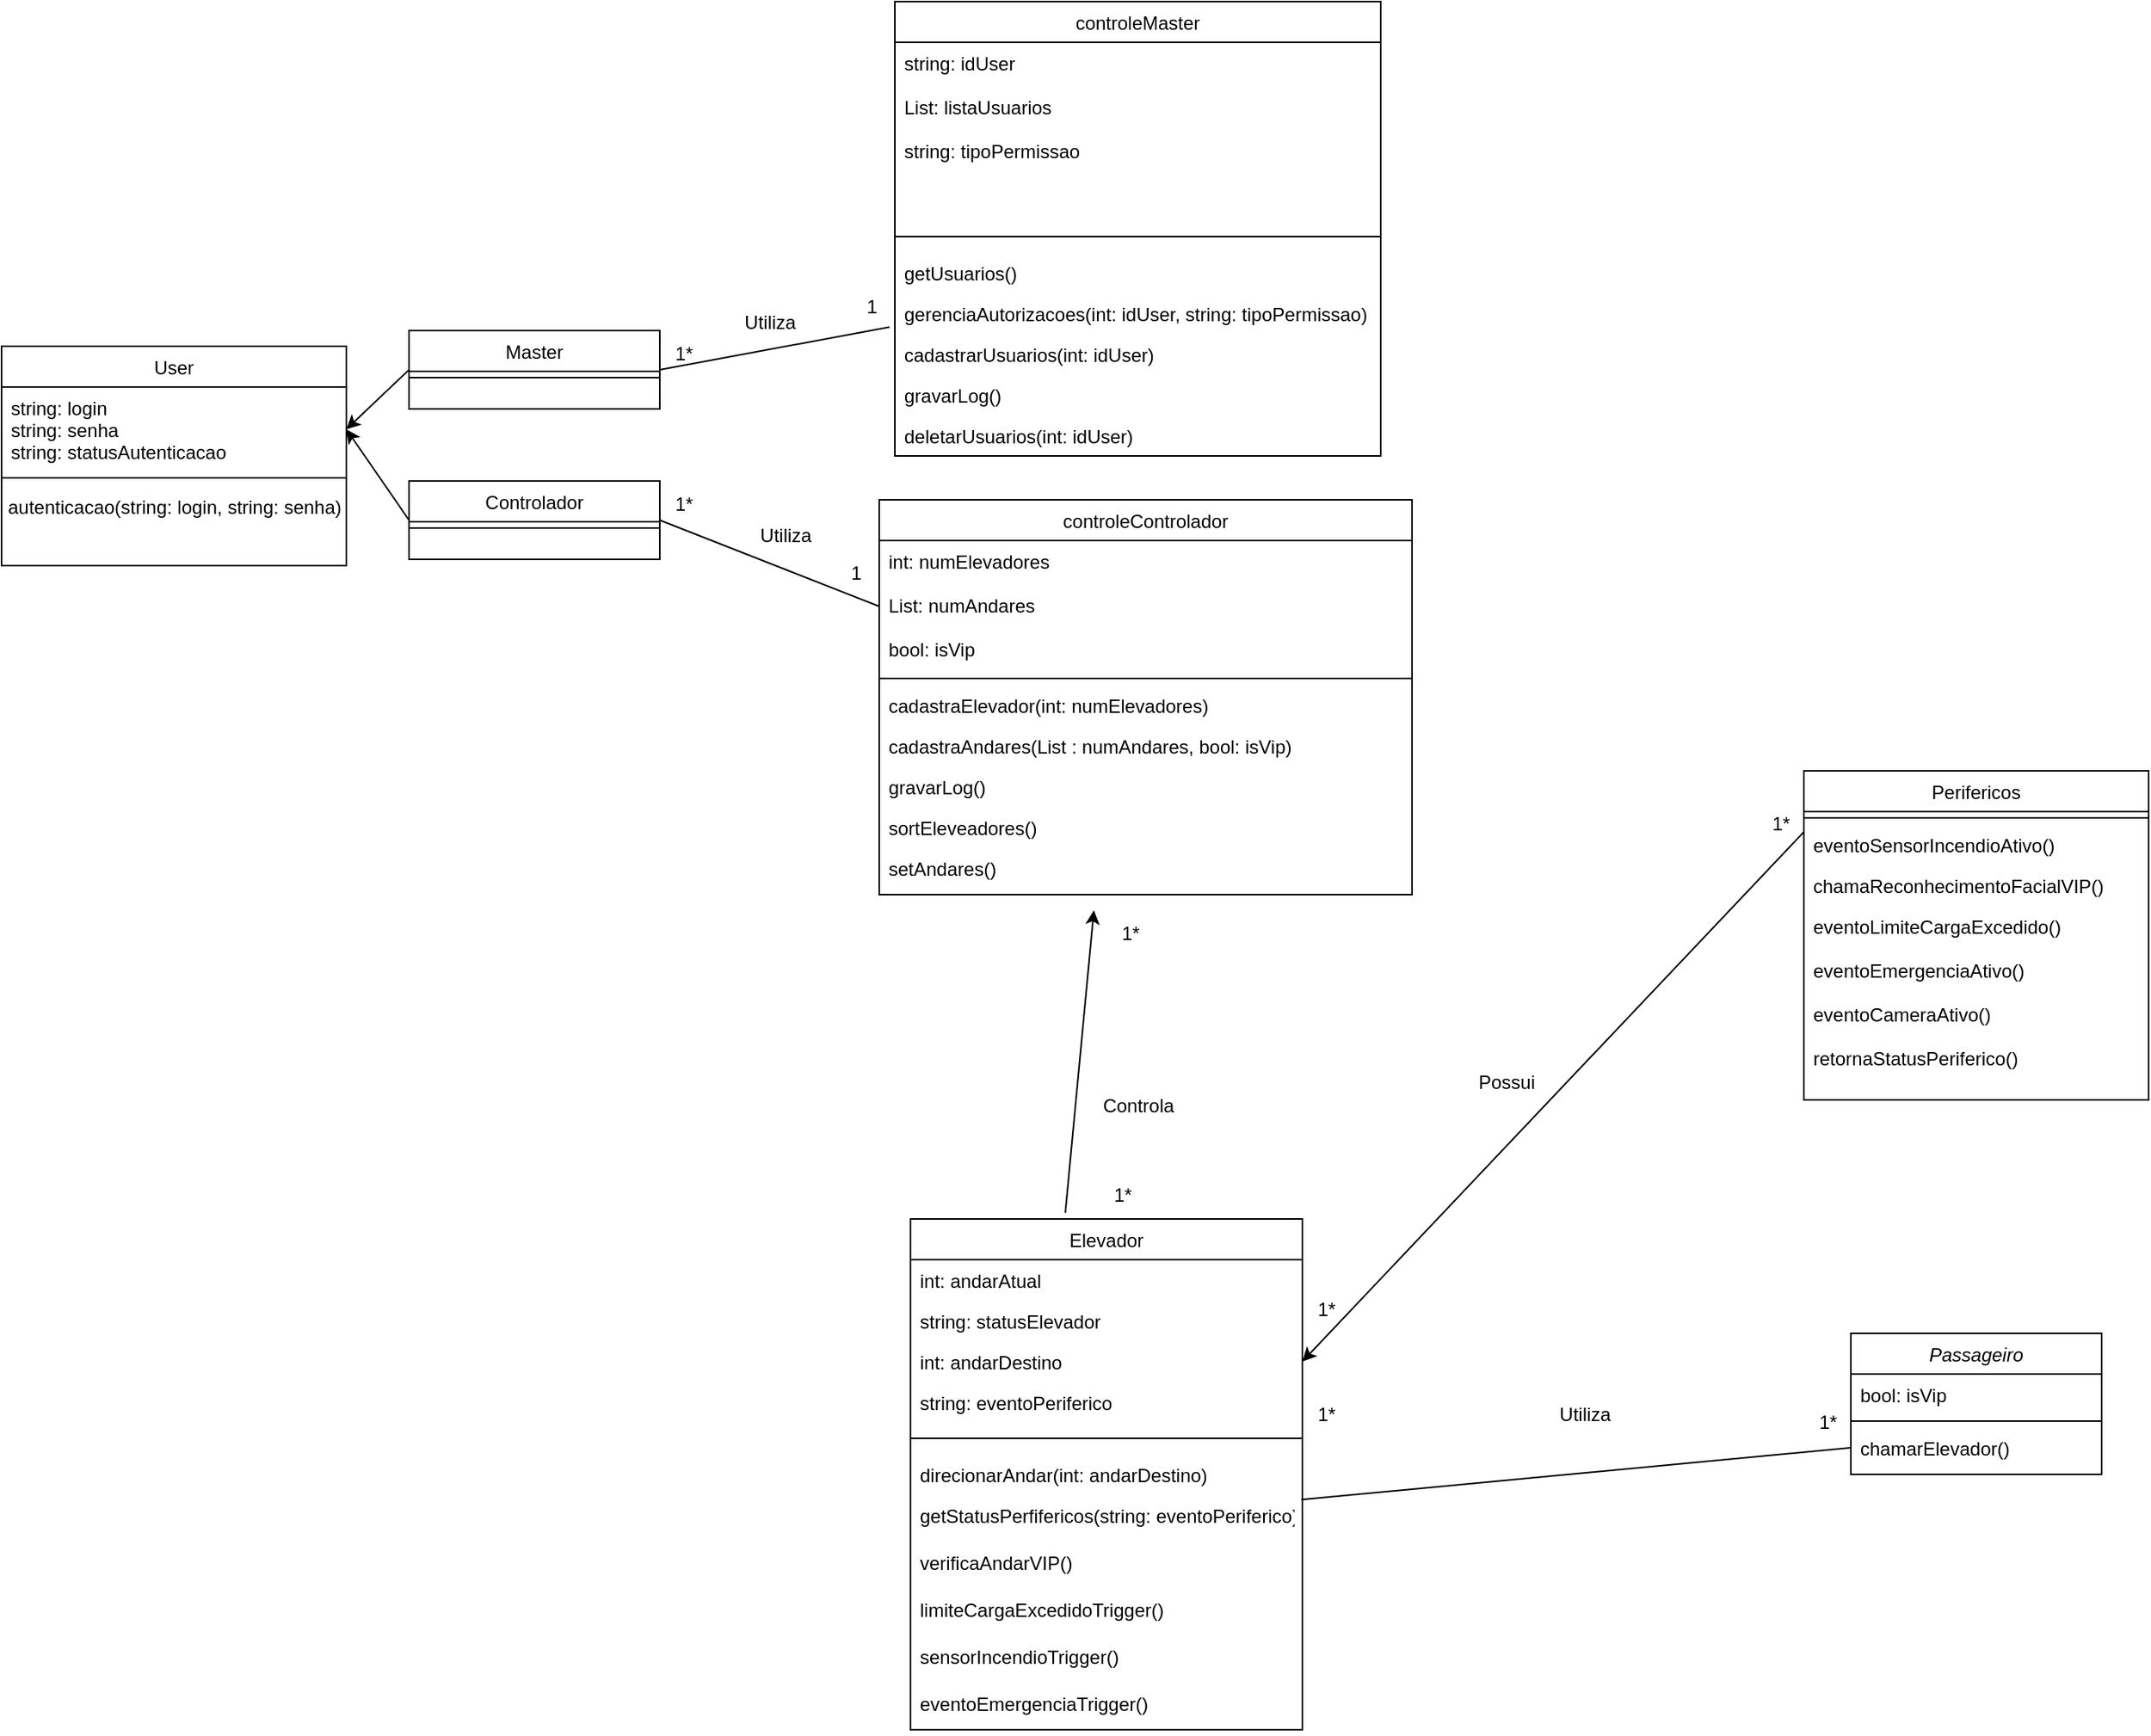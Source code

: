 <mxfile version="20.5.3" type="github">
  <diagram id="C5RBs43oDa-KdzZeNtuy" name="Page-1">
    <mxGraphModel dx="1237" dy="1852" grid="1" gridSize="10" guides="1" tooltips="1" connect="1" arrows="1" fold="1" page="1" pageScale="1" pageWidth="827" pageHeight="1169" math="0" shadow="0">
      <root>
        <mxCell id="WIyWlLk6GJQsqaUBKTNV-0" />
        <mxCell id="WIyWlLk6GJQsqaUBKTNV-1" parent="WIyWlLk6GJQsqaUBKTNV-0" />
        <mxCell id="zkfFHV4jXpPFQw0GAbJ--0" value="Passageiro" style="swimlane;fontStyle=2;align=center;verticalAlign=top;childLayout=stackLayout;horizontal=1;startSize=26;horizontalStack=0;resizeParent=1;resizeLast=0;collapsible=1;marginBottom=0;rounded=0;shadow=0;strokeWidth=1;" parent="WIyWlLk6GJQsqaUBKTNV-1" vertex="1">
          <mxGeometry x="1250" y="790" width="160" height="90" as="geometry">
            <mxRectangle x="230" y="140" width="160" height="26" as="alternateBounds" />
          </mxGeometry>
        </mxCell>
        <mxCell id="zkfFHV4jXpPFQw0GAbJ--1" value="bool: isVip" style="text;align=left;verticalAlign=top;spacingLeft=4;spacingRight=4;overflow=hidden;rotatable=0;points=[[0,0.5],[1,0.5]];portConstraint=eastwest;" parent="zkfFHV4jXpPFQw0GAbJ--0" vertex="1">
          <mxGeometry y="26" width="160" height="26" as="geometry" />
        </mxCell>
        <mxCell id="zkfFHV4jXpPFQw0GAbJ--4" value="" style="line;html=1;strokeWidth=1;align=left;verticalAlign=middle;spacingTop=-1;spacingLeft=3;spacingRight=3;rotatable=0;labelPosition=right;points=[];portConstraint=eastwest;" parent="zkfFHV4jXpPFQw0GAbJ--0" vertex="1">
          <mxGeometry y="52" width="160" height="8" as="geometry" />
        </mxCell>
        <mxCell id="zkfFHV4jXpPFQw0GAbJ--5" value="chamarElevador()" style="text;align=left;verticalAlign=top;spacingLeft=4;spacingRight=4;overflow=hidden;rotatable=0;points=[[0,0.5],[1,0.5]];portConstraint=eastwest;" parent="zkfFHV4jXpPFQw0GAbJ--0" vertex="1">
          <mxGeometry y="60" width="160" height="26" as="geometry" />
        </mxCell>
        <mxCell id="zkfFHV4jXpPFQw0GAbJ--6" value="Controlador" style="swimlane;fontStyle=0;align=center;verticalAlign=top;childLayout=stackLayout;horizontal=1;startSize=26;horizontalStack=0;resizeParent=1;resizeLast=0;collapsible=1;marginBottom=0;rounded=0;shadow=0;strokeWidth=1;" parent="WIyWlLk6GJQsqaUBKTNV-1" vertex="1">
          <mxGeometry x="330" y="246" width="160" height="50" as="geometry">
            <mxRectangle x="130" y="380" width="160" height="26" as="alternateBounds" />
          </mxGeometry>
        </mxCell>
        <mxCell id="zkfFHV4jXpPFQw0GAbJ--9" value="" style="line;html=1;strokeWidth=1;align=left;verticalAlign=middle;spacingTop=-1;spacingLeft=3;spacingRight=3;rotatable=0;labelPosition=right;points=[];portConstraint=eastwest;" parent="zkfFHV4jXpPFQw0GAbJ--6" vertex="1">
          <mxGeometry y="26" width="160" height="8" as="geometry" />
        </mxCell>
        <mxCell id="zkfFHV4jXpPFQw0GAbJ--13" value="Master" style="swimlane;fontStyle=0;align=center;verticalAlign=top;childLayout=stackLayout;horizontal=1;startSize=26;horizontalStack=0;resizeParent=1;resizeLast=0;collapsible=1;marginBottom=0;rounded=0;shadow=0;strokeWidth=1;" parent="WIyWlLk6GJQsqaUBKTNV-1" vertex="1">
          <mxGeometry x="330" y="150" width="160" height="50" as="geometry">
            <mxRectangle x="340" y="380" width="170" height="26" as="alternateBounds" />
          </mxGeometry>
        </mxCell>
        <mxCell id="zkfFHV4jXpPFQw0GAbJ--15" value="" style="line;html=1;strokeWidth=1;align=left;verticalAlign=middle;spacingTop=-1;spacingLeft=3;spacingRight=3;rotatable=0;labelPosition=right;points=[];portConstraint=eastwest;" parent="zkfFHV4jXpPFQw0GAbJ--13" vertex="1">
          <mxGeometry y="26" width="160" height="8" as="geometry" />
        </mxCell>
        <mxCell id="zkfFHV4jXpPFQw0GAbJ--17" value="Perifericos" style="swimlane;fontStyle=0;align=center;verticalAlign=top;childLayout=stackLayout;horizontal=1;startSize=26;horizontalStack=0;resizeParent=1;resizeLast=0;collapsible=1;marginBottom=0;rounded=0;shadow=0;strokeWidth=1;" parent="WIyWlLk6GJQsqaUBKTNV-1" vertex="1">
          <mxGeometry x="1220" y="431" width="220" height="210" as="geometry">
            <mxRectangle x="550" y="140" width="160" height="26" as="alternateBounds" />
          </mxGeometry>
        </mxCell>
        <mxCell id="zkfFHV4jXpPFQw0GAbJ--23" value="" style="line;html=1;strokeWidth=1;align=left;verticalAlign=middle;spacingTop=-1;spacingLeft=3;spacingRight=3;rotatable=0;labelPosition=right;points=[];portConstraint=eastwest;" parent="zkfFHV4jXpPFQw0GAbJ--17" vertex="1">
          <mxGeometry y="26" width="220" height="8" as="geometry" />
        </mxCell>
        <mxCell id="zkfFHV4jXpPFQw0GAbJ--24" value="eventoSensorIncendioAtivo()" style="text;align=left;verticalAlign=top;spacingLeft=4;spacingRight=4;overflow=hidden;rotatable=0;points=[[0,0.5],[1,0.5]];portConstraint=eastwest;" parent="zkfFHV4jXpPFQw0GAbJ--17" vertex="1">
          <mxGeometry y="34" width="220" height="26" as="geometry" />
        </mxCell>
        <mxCell id="zkfFHV4jXpPFQw0GAbJ--25" value="chamaReconhecimentoFacialVIP()" style="text;align=left;verticalAlign=top;spacingLeft=4;spacingRight=4;overflow=hidden;rotatable=0;points=[[0,0.5],[1,0.5]];portConstraint=eastwest;" parent="zkfFHV4jXpPFQw0GAbJ--17" vertex="1">
          <mxGeometry y="60" width="220" height="26" as="geometry" />
        </mxCell>
        <mxCell id="paJcDHO1TUpdrhw7AHeN-74" value="eventoLimiteCargaExcedido()&#xa;&#xa;eventoEmergenciaAtivo()&#xa;&#xa;eventoCameraAtivo()&#xa;&#xa;retornaStatusPeriferico()" style="text;align=left;verticalAlign=top;spacingLeft=4;spacingRight=4;overflow=hidden;rotatable=0;points=[[0,0.5],[1,0.5]];portConstraint=eastwest;" parent="zkfFHV4jXpPFQw0GAbJ--17" vertex="1">
          <mxGeometry y="86" width="220" height="124" as="geometry" />
        </mxCell>
        <mxCell id="paJcDHO1TUpdrhw7AHeN-0" value="Elevador" style="swimlane;fontStyle=0;align=center;verticalAlign=top;childLayout=stackLayout;horizontal=1;startSize=26;horizontalStack=0;resizeParent=1;resizeLast=0;collapsible=1;marginBottom=0;rounded=0;shadow=0;strokeWidth=1;" parent="WIyWlLk6GJQsqaUBKTNV-1" vertex="1">
          <mxGeometry x="650" y="717" width="250" height="326" as="geometry">
            <mxRectangle x="550" y="140" width="160" height="26" as="alternateBounds" />
          </mxGeometry>
        </mxCell>
        <mxCell id="paJcDHO1TUpdrhw7AHeN-1" value="int: andarAtual" style="text;align=left;verticalAlign=top;spacingLeft=4;spacingRight=4;overflow=hidden;rotatable=0;points=[[0,0.5],[1,0.5]];portConstraint=eastwest;" parent="paJcDHO1TUpdrhw7AHeN-0" vertex="1">
          <mxGeometry y="26" width="250" height="26" as="geometry" />
        </mxCell>
        <mxCell id="paJcDHO1TUpdrhw7AHeN-2" value="string: statusElevador" style="text;align=left;verticalAlign=top;spacingLeft=4;spacingRight=4;overflow=hidden;rotatable=0;points=[[0,0.5],[1,0.5]];portConstraint=eastwest;rounded=0;shadow=0;html=0;" parent="paJcDHO1TUpdrhw7AHeN-0" vertex="1">
          <mxGeometry y="52" width="250" height="26" as="geometry" />
        </mxCell>
        <mxCell id="paJcDHO1TUpdrhw7AHeN-3" value="int: andarDestino&#xa;" style="text;align=left;verticalAlign=top;spacingLeft=4;spacingRight=4;overflow=hidden;rotatable=0;points=[[0,0.5],[1,0.5]];portConstraint=eastwest;rounded=0;shadow=0;html=0;" parent="paJcDHO1TUpdrhw7AHeN-0" vertex="1">
          <mxGeometry y="78" width="250" height="26" as="geometry" />
        </mxCell>
        <mxCell id="WmS8KMA2BOHSAql20dxz-7" value="string: eventoPeriferico&#xa;" style="text;align=left;verticalAlign=top;spacingLeft=4;spacingRight=4;overflow=hidden;rotatable=0;points=[[0,0.5],[1,0.5]];portConstraint=eastwest;rounded=0;shadow=0;html=0;" vertex="1" parent="paJcDHO1TUpdrhw7AHeN-0">
          <mxGeometry y="104" width="250" height="26" as="geometry" />
        </mxCell>
        <mxCell id="paJcDHO1TUpdrhw7AHeN-6" value="" style="line;html=1;strokeWidth=1;align=left;verticalAlign=middle;spacingTop=-1;spacingLeft=3;spacingRight=3;rotatable=0;labelPosition=right;points=[];portConstraint=eastwest;" parent="paJcDHO1TUpdrhw7AHeN-0" vertex="1">
          <mxGeometry y="130" width="250" height="20" as="geometry" />
        </mxCell>
        <mxCell id="paJcDHO1TUpdrhw7AHeN-7" value="direcionarAndar(int: andarDestino)" style="text;align=left;verticalAlign=top;spacingLeft=4;spacingRight=4;overflow=hidden;rotatable=0;points=[[0,0.5],[1,0.5]];portConstraint=eastwest;" parent="paJcDHO1TUpdrhw7AHeN-0" vertex="1">
          <mxGeometry y="150" width="250" height="26" as="geometry" />
        </mxCell>
        <mxCell id="paJcDHO1TUpdrhw7AHeN-8" value="getStatusPerfifericos(string: eventoPeriferico)" style="text;align=left;verticalAlign=top;spacingLeft=4;spacingRight=4;overflow=hidden;rotatable=0;points=[[0,0.5],[1,0.5]];portConstraint=eastwest;" parent="paJcDHO1TUpdrhw7AHeN-0" vertex="1">
          <mxGeometry y="176" width="250" height="30" as="geometry" />
        </mxCell>
        <mxCell id="WmS8KMA2BOHSAql20dxz-0" value="verificaAndarVIP()" style="text;align=left;verticalAlign=top;spacingLeft=4;spacingRight=4;overflow=hidden;rotatable=0;points=[[0,0.5],[1,0.5]];portConstraint=eastwest;" vertex="1" parent="paJcDHO1TUpdrhw7AHeN-0">
          <mxGeometry y="206" width="250" height="30" as="geometry" />
        </mxCell>
        <mxCell id="WmS8KMA2BOHSAql20dxz-1" value="limiteCargaExcedidoTrigger()" style="text;align=left;verticalAlign=top;spacingLeft=4;spacingRight=4;overflow=hidden;rotatable=0;points=[[0,0.5],[1,0.5]];portConstraint=eastwest;" vertex="1" parent="paJcDHO1TUpdrhw7AHeN-0">
          <mxGeometry y="236" width="250" height="30" as="geometry" />
        </mxCell>
        <mxCell id="WmS8KMA2BOHSAql20dxz-9" value="sensorIncendioTrigger()" style="text;align=left;verticalAlign=top;spacingLeft=4;spacingRight=4;overflow=hidden;rotatable=0;points=[[0,0.5],[1,0.5]];portConstraint=eastwest;" vertex="1" parent="paJcDHO1TUpdrhw7AHeN-0">
          <mxGeometry y="266" width="250" height="30" as="geometry" />
        </mxCell>
        <mxCell id="WmS8KMA2BOHSAql20dxz-10" value="eventoEmergenciaTrigger()" style="text;align=left;verticalAlign=top;spacingLeft=4;spacingRight=4;overflow=hidden;rotatable=0;points=[[0,0.5],[1,0.5]];portConstraint=eastwest;" vertex="1" parent="paJcDHO1TUpdrhw7AHeN-0">
          <mxGeometry y="296" width="250" height="30" as="geometry" />
        </mxCell>
        <mxCell id="paJcDHO1TUpdrhw7AHeN-18" value="controleControlador" style="swimlane;fontStyle=0;align=center;verticalAlign=top;childLayout=stackLayout;horizontal=1;startSize=26;horizontalStack=0;resizeParent=1;resizeLast=0;collapsible=1;marginBottom=0;rounded=0;shadow=0;strokeWidth=1;" parent="WIyWlLk6GJQsqaUBKTNV-1" vertex="1">
          <mxGeometry x="630" y="258" width="340" height="252" as="geometry">
            <mxRectangle x="550" y="140" width="160" height="26" as="alternateBounds" />
          </mxGeometry>
        </mxCell>
        <mxCell id="paJcDHO1TUpdrhw7AHeN-19" value="int: numElevadores&#xa;&#xa;List: numAndares&#xa;&#xa;bool: isVip" style="text;align=left;verticalAlign=top;spacingLeft=4;spacingRight=4;overflow=hidden;rotatable=0;points=[[0,0.5],[1,0.5]];portConstraint=eastwest;" parent="paJcDHO1TUpdrhw7AHeN-18" vertex="1">
          <mxGeometry y="26" width="340" height="84" as="geometry" />
        </mxCell>
        <mxCell id="paJcDHO1TUpdrhw7AHeN-24" value="" style="line;html=1;strokeWidth=1;align=left;verticalAlign=middle;spacingTop=-1;spacingLeft=3;spacingRight=3;rotatable=0;labelPosition=right;points=[];portConstraint=eastwest;" parent="paJcDHO1TUpdrhw7AHeN-18" vertex="1">
          <mxGeometry y="110" width="340" height="8" as="geometry" />
        </mxCell>
        <mxCell id="paJcDHO1TUpdrhw7AHeN-25" value="cadastraElevador(int: numElevadores)" style="text;align=left;verticalAlign=top;spacingLeft=4;spacingRight=4;overflow=hidden;rotatable=0;points=[[0,0.5],[1,0.5]];portConstraint=eastwest;" parent="paJcDHO1TUpdrhw7AHeN-18" vertex="1">
          <mxGeometry y="118" width="340" height="26" as="geometry" />
        </mxCell>
        <mxCell id="paJcDHO1TUpdrhw7AHeN-26" value="cadastraAndares(List : numAndares, bool: isVip)" style="text;align=left;verticalAlign=top;spacingLeft=4;spacingRight=4;overflow=hidden;rotatable=0;points=[[0,0.5],[1,0.5]];portConstraint=eastwest;" parent="paJcDHO1TUpdrhw7AHeN-18" vertex="1">
          <mxGeometry y="144" width="340" height="26" as="geometry" />
        </mxCell>
        <mxCell id="X25LVbqBJPFkBgUsLuDJ-2" value="gravarLog()" style="text;align=left;verticalAlign=top;spacingLeft=4;spacingRight=4;overflow=hidden;rotatable=0;points=[[0,0.5],[1,0.5]];portConstraint=eastwest;" parent="paJcDHO1TUpdrhw7AHeN-18" vertex="1">
          <mxGeometry y="170" width="340" height="26" as="geometry" />
        </mxCell>
        <mxCell id="WmS8KMA2BOHSAql20dxz-5" value="sortEleveadores()" style="text;align=left;verticalAlign=top;spacingLeft=4;spacingRight=4;overflow=hidden;rotatable=0;points=[[0,0.5],[1,0.5]];portConstraint=eastwest;" vertex="1" parent="paJcDHO1TUpdrhw7AHeN-18">
          <mxGeometry y="196" width="340" height="26" as="geometry" />
        </mxCell>
        <mxCell id="WmS8KMA2BOHSAql20dxz-6" value="setAndares()" style="text;align=left;verticalAlign=top;spacingLeft=4;spacingRight=4;overflow=hidden;rotatable=0;points=[[0,0.5],[1,0.5]];portConstraint=eastwest;" vertex="1" parent="paJcDHO1TUpdrhw7AHeN-18">
          <mxGeometry y="222" width="340" height="26" as="geometry" />
        </mxCell>
        <mxCell id="paJcDHO1TUpdrhw7AHeN-32" value="User" style="swimlane;fontStyle=0;align=center;verticalAlign=top;childLayout=stackLayout;horizontal=1;startSize=26;horizontalStack=0;resizeParent=1;resizeLast=0;collapsible=1;marginBottom=0;rounded=0;shadow=0;strokeWidth=1;" parent="WIyWlLk6GJQsqaUBKTNV-1" vertex="1">
          <mxGeometry x="70" y="160" width="220" height="140" as="geometry">
            <mxRectangle x="340" y="380" width="170" height="26" as="alternateBounds" />
          </mxGeometry>
        </mxCell>
        <mxCell id="paJcDHO1TUpdrhw7AHeN-33" value="string: login&#xa;string: senha&#xa;string: statusAutenticacao" style="text;align=left;verticalAlign=top;spacingLeft=4;spacingRight=4;overflow=hidden;rotatable=0;points=[[0,0.5],[1,0.5]];portConstraint=eastwest;" parent="paJcDHO1TUpdrhw7AHeN-32" vertex="1">
          <mxGeometry y="26" width="220" height="54" as="geometry" />
        </mxCell>
        <mxCell id="paJcDHO1TUpdrhw7AHeN-34" value="" style="line;html=1;strokeWidth=1;align=left;verticalAlign=middle;spacingTop=-1;spacingLeft=3;spacingRight=3;rotatable=0;labelPosition=right;points=[];portConstraint=eastwest;" parent="paJcDHO1TUpdrhw7AHeN-32" vertex="1">
          <mxGeometry y="80" width="220" height="8" as="geometry" />
        </mxCell>
        <mxCell id="paJcDHO1TUpdrhw7AHeN-35" value="autenticacao(string: login, string: senha)" style="text;html=1;align=center;verticalAlign=middle;resizable=0;points=[];autosize=1;strokeColor=none;fillColor=none;" parent="paJcDHO1TUpdrhw7AHeN-32" vertex="1">
          <mxGeometry y="88" width="220" height="30" as="geometry" />
        </mxCell>
        <mxCell id="paJcDHO1TUpdrhw7AHeN-36" value="" style="endArrow=classic;html=1;rounded=0;entryX=1;entryY=0.5;entryDx=0;entryDy=0;exitX=0;exitY=0.5;exitDx=0;exitDy=0;" parent="WIyWlLk6GJQsqaUBKTNV-1" source="zkfFHV4jXpPFQw0GAbJ--13" target="paJcDHO1TUpdrhw7AHeN-33" edge="1">
          <mxGeometry width="50" height="50" relative="1" as="geometry">
            <mxPoint x="490" y="340" as="sourcePoint" />
            <mxPoint x="540" y="290" as="targetPoint" />
          </mxGeometry>
        </mxCell>
        <mxCell id="paJcDHO1TUpdrhw7AHeN-37" value="" style="endArrow=classic;html=1;rounded=0;entryX=1;entryY=0.5;entryDx=0;entryDy=0;exitX=0;exitY=0.5;exitDx=0;exitDy=0;" parent="WIyWlLk6GJQsqaUBKTNV-1" source="zkfFHV4jXpPFQw0GAbJ--6" target="paJcDHO1TUpdrhw7AHeN-33" edge="1">
          <mxGeometry width="50" height="50" relative="1" as="geometry">
            <mxPoint x="340" y="185" as="sourcePoint" />
            <mxPoint x="260" y="213" as="targetPoint" />
          </mxGeometry>
        </mxCell>
        <mxCell id="paJcDHO1TUpdrhw7AHeN-39" value="" style="endArrow=none;html=1;rounded=0;exitX=1;exitY=0.5;exitDx=0;exitDy=0;entryX=-0.011;entryY=0.837;entryDx=0;entryDy=0;entryPerimeter=0;" parent="WIyWlLk6GJQsqaUBKTNV-1" source="zkfFHV4jXpPFQw0GAbJ--13" target="paJcDHO1TUpdrhw7AHeN-62" edge="1">
          <mxGeometry width="50" height="50" relative="1" as="geometry">
            <mxPoint x="540" y="200" as="sourcePoint" />
            <mxPoint x="665.056" y="97.762" as="targetPoint" />
          </mxGeometry>
        </mxCell>
        <mxCell id="paJcDHO1TUpdrhw7AHeN-40" value="" style="endArrow=none;html=1;rounded=0;exitX=1;exitY=0.5;exitDx=0;exitDy=0;entryX=0;entryY=0.5;entryDx=0;entryDy=0;" parent="WIyWlLk6GJQsqaUBKTNV-1" source="zkfFHV4jXpPFQw0GAbJ--6" target="paJcDHO1TUpdrhw7AHeN-19" edge="1">
          <mxGeometry width="50" height="50" relative="1" as="geometry">
            <mxPoint x="440" y="402" as="sourcePoint" />
            <mxPoint x="630" y="401" as="targetPoint" />
          </mxGeometry>
        </mxCell>
        <mxCell id="paJcDHO1TUpdrhw7AHeN-41" value="" style="endArrow=none;html=1;rounded=0;exitX=0.997;exitY=0.106;exitDx=0;exitDy=0;entryX=0;entryY=0.5;entryDx=0;entryDy=0;exitPerimeter=0;" parent="WIyWlLk6GJQsqaUBKTNV-1" source="paJcDHO1TUpdrhw7AHeN-8" target="zkfFHV4jXpPFQw0GAbJ--5" edge="1">
          <mxGeometry width="50" height="50" relative="1" as="geometry">
            <mxPoint x="860" y="860.0" as="sourcePoint" />
            <mxPoint x="1180" y="860" as="targetPoint" />
          </mxGeometry>
        </mxCell>
        <mxCell id="paJcDHO1TUpdrhw7AHeN-42" value="Utiliza" style="text;html=1;align=center;verticalAlign=middle;resizable=0;points=[];autosize=1;strokeColor=none;fillColor=none;" parent="WIyWlLk6GJQsqaUBKTNV-1" vertex="1">
          <mxGeometry x="1050" y="827" width="60" height="30" as="geometry" />
        </mxCell>
        <mxCell id="paJcDHO1TUpdrhw7AHeN-43" value="1*" style="text;html=1;align=center;verticalAlign=middle;resizable=0;points=[];autosize=1;strokeColor=none;fillColor=none;" parent="WIyWlLk6GJQsqaUBKTNV-1" vertex="1">
          <mxGeometry x="1220" y="832" width="30" height="30" as="geometry" />
        </mxCell>
        <mxCell id="paJcDHO1TUpdrhw7AHeN-44" value="1*" style="text;html=1;align=center;verticalAlign=middle;resizable=0;points=[];autosize=1;strokeColor=none;fillColor=none;" parent="WIyWlLk6GJQsqaUBKTNV-1" vertex="1">
          <mxGeometry x="900" y="827" width="30" height="30" as="geometry" />
        </mxCell>
        <mxCell id="paJcDHO1TUpdrhw7AHeN-46" value="Possui" style="text;html=1;align=center;verticalAlign=middle;resizable=0;points=[];autosize=1;strokeColor=none;fillColor=none;" parent="WIyWlLk6GJQsqaUBKTNV-1" vertex="1">
          <mxGeometry x="1000" y="615" width="60" height="30" as="geometry" />
        </mxCell>
        <mxCell id="paJcDHO1TUpdrhw7AHeN-47" value="1*" style="text;html=1;align=center;verticalAlign=middle;resizable=0;points=[];autosize=1;strokeColor=none;fillColor=none;" parent="WIyWlLk6GJQsqaUBKTNV-1" vertex="1">
          <mxGeometry x="1190" y="450" width="30" height="30" as="geometry" />
        </mxCell>
        <mxCell id="paJcDHO1TUpdrhw7AHeN-48" value="1*" style="text;html=1;align=center;verticalAlign=middle;resizable=0;points=[];autosize=1;strokeColor=none;fillColor=none;" parent="WIyWlLk6GJQsqaUBKTNV-1" vertex="1">
          <mxGeometry x="900" y="760" width="30" height="30" as="geometry" />
        </mxCell>
        <mxCell id="paJcDHO1TUpdrhw7AHeN-52" value="" style="endArrow=classic;html=1;rounded=0;entryX=1;entryY=0.5;entryDx=0;entryDy=0;exitX=0;exitY=0.5;exitDx=0;exitDy=0;" parent="WIyWlLk6GJQsqaUBKTNV-1" target="paJcDHO1TUpdrhw7AHeN-3" edge="1">
          <mxGeometry width="50" height="50" relative="1" as="geometry">
            <mxPoint x="1220" y="470" as="sourcePoint" />
            <mxPoint x="980" y="600" as="targetPoint" />
          </mxGeometry>
        </mxCell>
        <mxCell id="paJcDHO1TUpdrhw7AHeN-54" value="controleMaster" style="swimlane;fontStyle=0;align=center;verticalAlign=top;childLayout=stackLayout;horizontal=1;startSize=26;horizontalStack=0;resizeParent=1;resizeLast=0;collapsible=1;marginBottom=0;rounded=0;shadow=0;strokeWidth=1;" parent="WIyWlLk6GJQsqaUBKTNV-1" vertex="1">
          <mxGeometry x="640" y="-60" width="310" height="290" as="geometry">
            <mxRectangle x="550" y="140" width="160" height="26" as="alternateBounds" />
          </mxGeometry>
        </mxCell>
        <mxCell id="paJcDHO1TUpdrhw7AHeN-55" value="string: idUser&#xa;&#xa;List: listaUsuarios&#xa;&#xa;string: tipoPermissao" style="text;align=left;verticalAlign=top;spacingLeft=4;spacingRight=4;overflow=hidden;rotatable=0;points=[[0,0.5],[1,0.5]];portConstraint=eastwest;" parent="paJcDHO1TUpdrhw7AHeN-54" vertex="1">
          <mxGeometry y="26" width="310" height="114" as="geometry" />
        </mxCell>
        <mxCell id="paJcDHO1TUpdrhw7AHeN-56" value="" style="line;html=1;strokeWidth=1;align=left;verticalAlign=middle;spacingTop=-1;spacingLeft=3;spacingRight=3;rotatable=0;labelPosition=right;points=[];portConstraint=eastwest;" parent="paJcDHO1TUpdrhw7AHeN-54" vertex="1">
          <mxGeometry y="140" width="310" height="20" as="geometry" />
        </mxCell>
        <mxCell id="paJcDHO1TUpdrhw7AHeN-61" value="getUsuarios()" style="text;align=left;verticalAlign=top;spacingLeft=4;spacingRight=4;overflow=hidden;rotatable=0;points=[[0,0.5],[1,0.5]];portConstraint=eastwest;" parent="paJcDHO1TUpdrhw7AHeN-54" vertex="1">
          <mxGeometry y="160" width="310" height="26" as="geometry" />
        </mxCell>
        <mxCell id="paJcDHO1TUpdrhw7AHeN-62" value="gerenciaAutorizacoes(int: idUser, string: tipoPermissao)" style="text;align=left;verticalAlign=top;spacingLeft=4;spacingRight=4;overflow=hidden;rotatable=0;points=[[0,0.5],[1,0.5]];portConstraint=eastwest;" parent="paJcDHO1TUpdrhw7AHeN-54" vertex="1">
          <mxGeometry y="186" width="310" height="26" as="geometry" />
        </mxCell>
        <mxCell id="paJcDHO1TUpdrhw7AHeN-63" value="cadastrarUsuarios(int: idUser)" style="text;align=left;verticalAlign=top;spacingLeft=4;spacingRight=4;overflow=hidden;rotatable=0;points=[[0,0.5],[1,0.5]];portConstraint=eastwest;" parent="paJcDHO1TUpdrhw7AHeN-54" vertex="1">
          <mxGeometry y="212" width="310" height="26" as="geometry" />
        </mxCell>
        <mxCell id="X25LVbqBJPFkBgUsLuDJ-0" value="gravarLog()" style="text;align=left;verticalAlign=top;spacingLeft=4;spacingRight=4;overflow=hidden;rotatable=0;points=[[0,0.5],[1,0.5]];portConstraint=eastwest;" parent="paJcDHO1TUpdrhw7AHeN-54" vertex="1">
          <mxGeometry y="238" width="310" height="26" as="geometry" />
        </mxCell>
        <mxCell id="WmS8KMA2BOHSAql20dxz-3" value="deletarUsuarios(int: idUser)" style="text;align=left;verticalAlign=top;spacingLeft=4;spacingRight=4;overflow=hidden;rotatable=0;points=[[0,0.5],[1,0.5]];portConstraint=eastwest;" vertex="1" parent="paJcDHO1TUpdrhw7AHeN-54">
          <mxGeometry y="264" width="310" height="26" as="geometry" />
        </mxCell>
        <mxCell id="paJcDHO1TUpdrhw7AHeN-64" value="" style="endArrow=classic;html=1;rounded=0;exitX=0.395;exitY=-0.012;exitDx=0;exitDy=0;exitPerimeter=0;" parent="WIyWlLk6GJQsqaUBKTNV-1" source="paJcDHO1TUpdrhw7AHeN-0" edge="1">
          <mxGeometry width="50" height="50" relative="1" as="geometry">
            <mxPoint x="740" y="670" as="sourcePoint" />
            <mxPoint x="767" y="520" as="targetPoint" />
          </mxGeometry>
        </mxCell>
        <mxCell id="paJcDHO1TUpdrhw7AHeN-65" value="Controla" style="text;html=1;align=center;verticalAlign=middle;resizable=0;points=[];autosize=1;strokeColor=none;fillColor=none;" parent="WIyWlLk6GJQsqaUBKTNV-1" vertex="1">
          <mxGeometry x="760" y="630" width="70" height="30" as="geometry" />
        </mxCell>
        <mxCell id="paJcDHO1TUpdrhw7AHeN-66" value="1*" style="text;html=1;align=center;verticalAlign=middle;resizable=0;points=[];autosize=1;strokeColor=none;fillColor=none;" parent="WIyWlLk6GJQsqaUBKTNV-1" vertex="1">
          <mxGeometry x="775" y="520" width="30" height="30" as="geometry" />
        </mxCell>
        <mxCell id="paJcDHO1TUpdrhw7AHeN-67" value="1*" style="text;html=1;align=center;verticalAlign=middle;resizable=0;points=[];autosize=1;strokeColor=none;fillColor=none;" parent="WIyWlLk6GJQsqaUBKTNV-1" vertex="1">
          <mxGeometry x="770" y="687" width="30" height="30" as="geometry" />
        </mxCell>
        <mxCell id="paJcDHO1TUpdrhw7AHeN-68" value="Utiliza" style="text;html=1;align=center;verticalAlign=middle;resizable=0;points=[];autosize=1;strokeColor=none;fillColor=none;" parent="WIyWlLk6GJQsqaUBKTNV-1" vertex="1">
          <mxGeometry x="530" y="130" width="60" height="30" as="geometry" />
        </mxCell>
        <mxCell id="paJcDHO1TUpdrhw7AHeN-69" value="Utiliza" style="text;html=1;align=center;verticalAlign=middle;resizable=0;points=[];autosize=1;strokeColor=none;fillColor=none;" parent="WIyWlLk6GJQsqaUBKTNV-1" vertex="1">
          <mxGeometry x="540" y="266" width="60" height="30" as="geometry" />
        </mxCell>
        <mxCell id="paJcDHO1TUpdrhw7AHeN-70" value="1*" style="text;html=1;align=center;verticalAlign=middle;resizable=0;points=[];autosize=1;strokeColor=none;fillColor=none;" parent="WIyWlLk6GJQsqaUBKTNV-1" vertex="1">
          <mxGeometry x="490" y="150" width="30" height="30" as="geometry" />
        </mxCell>
        <mxCell id="paJcDHO1TUpdrhw7AHeN-71" value="1" style="text;html=1;align=center;verticalAlign=middle;resizable=0;points=[];autosize=1;strokeColor=none;fillColor=none;" parent="WIyWlLk6GJQsqaUBKTNV-1" vertex="1">
          <mxGeometry x="610" y="120" width="30" height="30" as="geometry" />
        </mxCell>
        <mxCell id="paJcDHO1TUpdrhw7AHeN-72" value="1*" style="text;html=1;align=center;verticalAlign=middle;resizable=0;points=[];autosize=1;strokeColor=none;fillColor=none;" parent="WIyWlLk6GJQsqaUBKTNV-1" vertex="1">
          <mxGeometry x="490" y="246" width="30" height="30" as="geometry" />
        </mxCell>
        <mxCell id="paJcDHO1TUpdrhw7AHeN-73" value="1" style="text;html=1;align=center;verticalAlign=middle;resizable=0;points=[];autosize=1;strokeColor=none;fillColor=none;" parent="WIyWlLk6GJQsqaUBKTNV-1" vertex="1">
          <mxGeometry x="600" y="290" width="30" height="30" as="geometry" />
        </mxCell>
      </root>
    </mxGraphModel>
  </diagram>
</mxfile>

